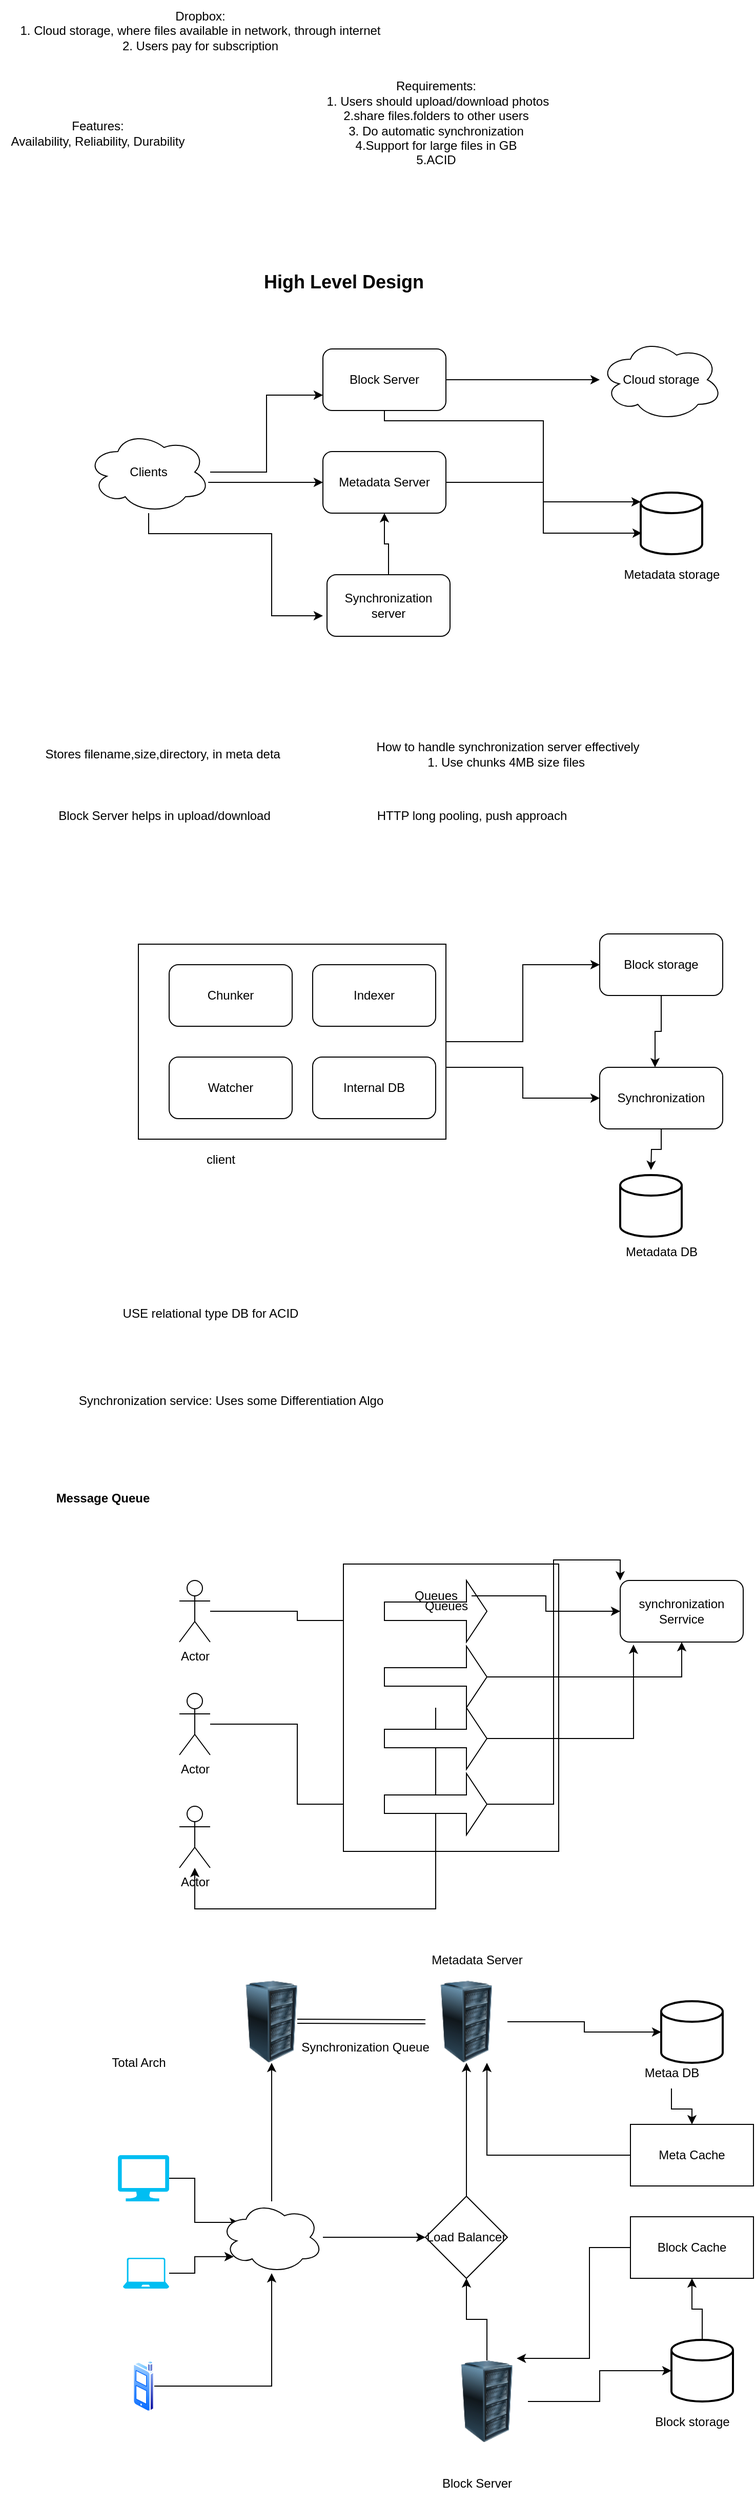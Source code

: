 <mxfile version="21.1.7" type="device">
  <diagram name="Page-1" id="OW8y91haSbETil4SKcpS">
    <mxGraphModel dx="1026" dy="686" grid="1" gridSize="10" guides="1" tooltips="1" connect="1" arrows="1" fold="1" page="1" pageScale="1" pageWidth="827" pageHeight="1169" math="0" shadow="0">
      <root>
        <mxCell id="0" />
        <mxCell id="1" parent="0" />
        <mxCell id="sor08i8SqQmM2v9-lG7f-1" value="Dropbox:&lt;br&gt;1. Cloud storage, where files available in network, through internet&lt;br&gt;2. Users pay for subscription" style="text;html=1;align=center;verticalAlign=middle;resizable=0;points=[];autosize=1;strokeColor=none;fillColor=none;" vertex="1" parent="1">
          <mxGeometry x="40" y="90" width="380" height="60" as="geometry" />
        </mxCell>
        <mxCell id="sor08i8SqQmM2v9-lG7f-2" value="Features:&lt;br&gt;Availability, Reliability, Durability" style="text;html=1;align=center;verticalAlign=middle;resizable=0;points=[];autosize=1;strokeColor=none;fillColor=none;" vertex="1" parent="1">
          <mxGeometry x="35" y="200" width="190" height="40" as="geometry" />
        </mxCell>
        <mxCell id="sor08i8SqQmM2v9-lG7f-3" value="Requirements:&lt;br&gt;&lt;span style=&quot;white-space: pre;&quot;&gt;	&lt;/span&gt;1. Users should upload/download photos&lt;br&gt;2.share files.folders to other users&lt;br&gt;3. Do automatic synchronization&lt;br&gt;4.Support for large files in GB&lt;br&gt;5.ACID" style="text;html=1;align=center;verticalAlign=middle;resizable=0;points=[];autosize=1;strokeColor=none;fillColor=none;" vertex="1" parent="1">
          <mxGeometry x="325" y="160" width="270" height="100" as="geometry" />
        </mxCell>
        <mxCell id="sor08i8SqQmM2v9-lG7f-4" value="&lt;b&gt;&lt;font style=&quot;font-size: 18px;&quot;&gt;High Level Design&lt;/font&gt;&lt;/b&gt;" style="text;html=1;align=center;verticalAlign=middle;resizable=0;points=[];autosize=1;strokeColor=none;fillColor=none;" vertex="1" parent="1">
          <mxGeometry x="280" y="345" width="180" height="40" as="geometry" />
        </mxCell>
        <mxCell id="sor08i8SqQmM2v9-lG7f-10" style="edgeStyle=orthogonalEdgeStyle;rounded=0;orthogonalLoop=1;jettySize=auto;html=1;entryX=0;entryY=0.75;entryDx=0;entryDy=0;" edge="1" parent="1" source="sor08i8SqQmM2v9-lG7f-5" target="sor08i8SqQmM2v9-lG7f-6">
          <mxGeometry relative="1" as="geometry" />
        </mxCell>
        <mxCell id="sor08i8SqQmM2v9-lG7f-11" style="edgeStyle=orthogonalEdgeStyle;rounded=0;orthogonalLoop=1;jettySize=auto;html=1;entryX=0;entryY=0.5;entryDx=0;entryDy=0;" edge="1" parent="1" source="sor08i8SqQmM2v9-lG7f-5" target="sor08i8SqQmM2v9-lG7f-7">
          <mxGeometry relative="1" as="geometry">
            <Array as="points">
              <mxPoint x="260" y="560" />
              <mxPoint x="260" y="560" />
            </Array>
          </mxGeometry>
        </mxCell>
        <mxCell id="sor08i8SqQmM2v9-lG7f-12" style="edgeStyle=orthogonalEdgeStyle;rounded=0;orthogonalLoop=1;jettySize=auto;html=1;" edge="1" parent="1" source="sor08i8SqQmM2v9-lG7f-5">
          <mxGeometry relative="1" as="geometry">
            <mxPoint x="350" y="690" as="targetPoint" />
            <Array as="points">
              <mxPoint x="180" y="610" />
              <mxPoint x="300" y="610" />
              <mxPoint x="300" y="690" />
            </Array>
          </mxGeometry>
        </mxCell>
        <mxCell id="sor08i8SqQmM2v9-lG7f-5" value="Clients" style="ellipse;shape=cloud;whiteSpace=wrap;html=1;" vertex="1" parent="1">
          <mxGeometry x="120" y="510" width="120" height="80" as="geometry" />
        </mxCell>
        <mxCell id="sor08i8SqQmM2v9-lG7f-15" style="edgeStyle=orthogonalEdgeStyle;rounded=0;orthogonalLoop=1;jettySize=auto;html=1;" edge="1" parent="1" source="sor08i8SqQmM2v9-lG7f-6" target="sor08i8SqQmM2v9-lG7f-9">
          <mxGeometry relative="1" as="geometry" />
        </mxCell>
        <mxCell id="sor08i8SqQmM2v9-lG7f-16" style="edgeStyle=orthogonalEdgeStyle;rounded=0;orthogonalLoop=1;jettySize=auto;html=1;entryX=0.017;entryY=0.658;entryDx=0;entryDy=0;entryPerimeter=0;" edge="1" parent="1" source="sor08i8SqQmM2v9-lG7f-6" target="sor08i8SqQmM2v9-lG7f-14">
          <mxGeometry relative="1" as="geometry">
            <Array as="points">
              <mxPoint x="410" y="500" />
              <mxPoint x="565" y="500" />
              <mxPoint x="565" y="610" />
            </Array>
          </mxGeometry>
        </mxCell>
        <mxCell id="sor08i8SqQmM2v9-lG7f-6" value="Block Server" style="rounded=1;whiteSpace=wrap;html=1;" vertex="1" parent="1">
          <mxGeometry x="350" y="430" width="120" height="60" as="geometry" />
        </mxCell>
        <mxCell id="sor08i8SqQmM2v9-lG7f-17" style="edgeStyle=orthogonalEdgeStyle;rounded=0;orthogonalLoop=1;jettySize=auto;html=1;entryX=0;entryY=0.15;entryDx=0;entryDy=0;entryPerimeter=0;" edge="1" parent="1" source="sor08i8SqQmM2v9-lG7f-7" target="sor08i8SqQmM2v9-lG7f-14">
          <mxGeometry relative="1" as="geometry" />
        </mxCell>
        <mxCell id="sor08i8SqQmM2v9-lG7f-7" value="Metadata Server" style="rounded=1;whiteSpace=wrap;html=1;" vertex="1" parent="1">
          <mxGeometry x="350" y="530" width="120" height="60" as="geometry" />
        </mxCell>
        <mxCell id="sor08i8SqQmM2v9-lG7f-22" style="edgeStyle=orthogonalEdgeStyle;rounded=0;orthogonalLoop=1;jettySize=auto;html=1;entryX=0.5;entryY=1;entryDx=0;entryDy=0;" edge="1" parent="1" source="sor08i8SqQmM2v9-lG7f-8" target="sor08i8SqQmM2v9-lG7f-7">
          <mxGeometry relative="1" as="geometry" />
        </mxCell>
        <mxCell id="sor08i8SqQmM2v9-lG7f-8" value="Synchronization server" style="rounded=1;whiteSpace=wrap;html=1;" vertex="1" parent="1">
          <mxGeometry x="354" y="650" width="120" height="60" as="geometry" />
        </mxCell>
        <mxCell id="sor08i8SqQmM2v9-lG7f-9" value="Cloud storage" style="ellipse;shape=cloud;whiteSpace=wrap;html=1;" vertex="1" parent="1">
          <mxGeometry x="620" y="420" width="120" height="80" as="geometry" />
        </mxCell>
        <mxCell id="sor08i8SqQmM2v9-lG7f-14" value="" style="strokeWidth=2;html=1;shape=mxgraph.flowchart.database;whiteSpace=wrap;" vertex="1" parent="1">
          <mxGeometry x="660" y="570" width="60" height="60" as="geometry" />
        </mxCell>
        <mxCell id="sor08i8SqQmM2v9-lG7f-18" value="Stores filename,size,directory, in meta deta&amp;nbsp;" style="text;html=1;align=center;verticalAlign=middle;resizable=0;points=[];autosize=1;strokeColor=none;fillColor=none;" vertex="1" parent="1">
          <mxGeometry x="65" y="810" width="260" height="30" as="geometry" />
        </mxCell>
        <mxCell id="sor08i8SqQmM2v9-lG7f-19" value="Block Server helps in upload/download" style="text;html=1;align=center;verticalAlign=middle;resizable=0;points=[];autosize=1;strokeColor=none;fillColor=none;" vertex="1" parent="1">
          <mxGeometry x="80" y="870" width="230" height="30" as="geometry" />
        </mxCell>
        <mxCell id="sor08i8SqQmM2v9-lG7f-20" value="Metadata storage" style="text;html=1;align=center;verticalAlign=middle;resizable=0;points=[];autosize=1;strokeColor=none;fillColor=none;" vertex="1" parent="1">
          <mxGeometry x="630" y="635" width="120" height="30" as="geometry" />
        </mxCell>
        <mxCell id="sor08i8SqQmM2v9-lG7f-21" value="How to handle synchronization server effectively&lt;br&gt;1. Use chunks 4MB size files&amp;nbsp;" style="text;html=1;align=center;verticalAlign=middle;resizable=0;points=[];autosize=1;strokeColor=none;fillColor=none;" vertex="1" parent="1">
          <mxGeometry x="390" y="805" width="280" height="40" as="geometry" />
        </mxCell>
        <mxCell id="sor08i8SqQmM2v9-lG7f-23" value="HTTP long pooling, push approach" style="text;html=1;align=center;verticalAlign=middle;resizable=0;points=[];autosize=1;strokeColor=none;fillColor=none;" vertex="1" parent="1">
          <mxGeometry x="390" y="870" width="210" height="30" as="geometry" />
        </mxCell>
        <mxCell id="sor08i8SqQmM2v9-lG7f-37" style="edgeStyle=orthogonalEdgeStyle;rounded=0;orthogonalLoop=1;jettySize=auto;html=1;entryX=0;entryY=0.5;entryDx=0;entryDy=0;" edge="1" parent="1" source="sor08i8SqQmM2v9-lG7f-24" target="sor08i8SqQmM2v9-lG7f-31">
          <mxGeometry relative="1" as="geometry" />
        </mxCell>
        <mxCell id="sor08i8SqQmM2v9-lG7f-38" style="edgeStyle=orthogonalEdgeStyle;rounded=0;orthogonalLoop=1;jettySize=auto;html=1;entryX=0;entryY=0.5;entryDx=0;entryDy=0;" edge="1" parent="1" source="sor08i8SqQmM2v9-lG7f-24" target="sor08i8SqQmM2v9-lG7f-32">
          <mxGeometry relative="1" as="geometry">
            <Array as="points">
              <mxPoint x="545" y="1130" />
              <mxPoint x="545" y="1160" />
            </Array>
          </mxGeometry>
        </mxCell>
        <mxCell id="sor08i8SqQmM2v9-lG7f-24" value="" style="rounded=0;whiteSpace=wrap;html=1;" vertex="1" parent="1">
          <mxGeometry x="170" y="1010" width="300" height="190" as="geometry" />
        </mxCell>
        <mxCell id="sor08i8SqQmM2v9-lG7f-25" value="Chunker" style="rounded=1;whiteSpace=wrap;html=1;" vertex="1" parent="1">
          <mxGeometry x="200" y="1030" width="120" height="60" as="geometry" />
        </mxCell>
        <mxCell id="sor08i8SqQmM2v9-lG7f-26" value="Watcher" style="rounded=1;whiteSpace=wrap;html=1;" vertex="1" parent="1">
          <mxGeometry x="200" y="1120" width="120" height="60" as="geometry" />
        </mxCell>
        <mxCell id="sor08i8SqQmM2v9-lG7f-28" value="Indexer" style="rounded=1;whiteSpace=wrap;html=1;" vertex="1" parent="1">
          <mxGeometry x="340" y="1030" width="120" height="60" as="geometry" />
        </mxCell>
        <mxCell id="sor08i8SqQmM2v9-lG7f-29" value="Internal DB" style="rounded=1;whiteSpace=wrap;html=1;" vertex="1" parent="1">
          <mxGeometry x="340" y="1120" width="120" height="60" as="geometry" />
        </mxCell>
        <mxCell id="sor08i8SqQmM2v9-lG7f-30" value="client" style="text;html=1;align=center;verticalAlign=middle;resizable=0;points=[];autosize=1;strokeColor=none;fillColor=none;" vertex="1" parent="1">
          <mxGeometry x="225" y="1205" width="50" height="30" as="geometry" />
        </mxCell>
        <mxCell id="sor08i8SqQmM2v9-lG7f-36" style="edgeStyle=orthogonalEdgeStyle;rounded=0;orthogonalLoop=1;jettySize=auto;html=1;entryX=0.45;entryY=0;entryDx=0;entryDy=0;entryPerimeter=0;" edge="1" parent="1" source="sor08i8SqQmM2v9-lG7f-31" target="sor08i8SqQmM2v9-lG7f-32">
          <mxGeometry relative="1" as="geometry" />
        </mxCell>
        <mxCell id="sor08i8SqQmM2v9-lG7f-31" value="Block storage" style="rounded=1;whiteSpace=wrap;html=1;" vertex="1" parent="1">
          <mxGeometry x="620" y="1000" width="120" height="60" as="geometry" />
        </mxCell>
        <mxCell id="sor08i8SqQmM2v9-lG7f-35" style="edgeStyle=orthogonalEdgeStyle;rounded=0;orthogonalLoop=1;jettySize=auto;html=1;" edge="1" parent="1" source="sor08i8SqQmM2v9-lG7f-32">
          <mxGeometry relative="1" as="geometry">
            <mxPoint x="670" y="1230" as="targetPoint" />
          </mxGeometry>
        </mxCell>
        <mxCell id="sor08i8SqQmM2v9-lG7f-32" value="Synchronization" style="rounded=1;whiteSpace=wrap;html=1;" vertex="1" parent="1">
          <mxGeometry x="620" y="1130" width="120" height="60" as="geometry" />
        </mxCell>
        <mxCell id="sor08i8SqQmM2v9-lG7f-33" value="" style="strokeWidth=2;html=1;shape=mxgraph.flowchart.database;whiteSpace=wrap;" vertex="1" parent="1">
          <mxGeometry x="640" y="1235" width="60" height="60" as="geometry" />
        </mxCell>
        <mxCell id="sor08i8SqQmM2v9-lG7f-34" value="Metadata DB" style="text;html=1;align=center;verticalAlign=middle;resizable=0;points=[];autosize=1;strokeColor=none;fillColor=none;" vertex="1" parent="1">
          <mxGeometry x="635" y="1295" width="90" height="30" as="geometry" />
        </mxCell>
        <mxCell id="sor08i8SqQmM2v9-lG7f-39" value="USE relational type DB for ACID" style="text;html=1;align=center;verticalAlign=middle;resizable=0;points=[];autosize=1;strokeColor=none;fillColor=none;" vertex="1" parent="1">
          <mxGeometry x="145" y="1355" width="190" height="30" as="geometry" />
        </mxCell>
        <mxCell id="sor08i8SqQmM2v9-lG7f-40" value="Synchronization service: Uses some Differentiation Algo" style="text;html=1;align=center;verticalAlign=middle;resizable=0;points=[];autosize=1;strokeColor=none;fillColor=none;" vertex="1" parent="1">
          <mxGeometry x="100" y="1440" width="320" height="30" as="geometry" />
        </mxCell>
        <mxCell id="sor08i8SqQmM2v9-lG7f-41" value="&lt;b&gt;Message Queue&lt;/b&gt;" style="text;html=1;align=center;verticalAlign=middle;resizable=0;points=[];autosize=1;strokeColor=none;fillColor=none;" vertex="1" parent="1">
          <mxGeometry x="80" y="1535" width="110" height="30" as="geometry" />
        </mxCell>
        <mxCell id="sor08i8SqQmM2v9-lG7f-43" value="Actor" style="shape=umlActor;verticalLabelPosition=bottom;verticalAlign=top;html=1;outlineConnect=0;" vertex="1" parent="1">
          <mxGeometry x="210" y="1850" width="30" height="60" as="geometry" />
        </mxCell>
        <mxCell id="sor08i8SqQmM2v9-lG7f-62" style="edgeStyle=orthogonalEdgeStyle;rounded=0;orthogonalLoop=1;jettySize=auto;html=1;entryX=0;entryY=0.5;entryDx=0;entryDy=0;entryPerimeter=0;" edge="1" parent="1" source="sor08i8SqQmM2v9-lG7f-44" target="sor08i8SqQmM2v9-lG7f-58">
          <mxGeometry relative="1" as="geometry" />
        </mxCell>
        <mxCell id="sor08i8SqQmM2v9-lG7f-44" value="Actor" style="shape=umlActor;verticalLabelPosition=bottom;verticalAlign=top;html=1;outlineConnect=0;" vertex="1" parent="1">
          <mxGeometry x="210" y="1740" width="30" height="60" as="geometry" />
        </mxCell>
        <mxCell id="sor08i8SqQmM2v9-lG7f-60" style="edgeStyle=orthogonalEdgeStyle;rounded=0;orthogonalLoop=1;jettySize=auto;html=1;entryX=0;entryY=0;entryDx=0;entryDy=39;entryPerimeter=0;" edge="1" parent="1" source="sor08i8SqQmM2v9-lG7f-45" target="sor08i8SqQmM2v9-lG7f-55">
          <mxGeometry relative="1" as="geometry" />
        </mxCell>
        <mxCell id="sor08i8SqQmM2v9-lG7f-45" value="Actor" style="shape=umlActor;verticalLabelPosition=bottom;verticalAlign=top;html=1;outlineConnect=0;" vertex="1" parent="1">
          <mxGeometry x="210" y="1630" width="30" height="60" as="geometry" />
        </mxCell>
        <mxCell id="sor08i8SqQmM2v9-lG7f-50" value="" style="rounded=0;whiteSpace=wrap;html=1;" vertex="1" parent="1">
          <mxGeometry x="370" y="1614" width="210" height="280" as="geometry" />
        </mxCell>
        <mxCell id="sor08i8SqQmM2v9-lG7f-99" style="edgeStyle=orthogonalEdgeStyle;rounded=0;orthogonalLoop=1;jettySize=auto;html=1;entryX=0.5;entryY=1;entryDx=0;entryDy=0;" edge="1" parent="1" source="sor08i8SqQmM2v9-lG7f-53" target="sor08i8SqQmM2v9-lG7f-98">
          <mxGeometry relative="1" as="geometry" />
        </mxCell>
        <mxCell id="sor08i8SqQmM2v9-lG7f-53" value="" style="strokeWidth=2;html=1;shape=mxgraph.flowchart.database;whiteSpace=wrap;" vertex="1" parent="1">
          <mxGeometry x="690" y="2370" width="60" height="60" as="geometry" />
        </mxCell>
        <mxCell id="sor08i8SqQmM2v9-lG7f-54" value="synchronization Serrvice" style="rounded=1;whiteSpace=wrap;html=1;" vertex="1" parent="1">
          <mxGeometry x="640" y="1630" width="120" height="60" as="geometry" />
        </mxCell>
        <mxCell id="sor08i8SqQmM2v9-lG7f-55" value="" style="shape=singleArrow;whiteSpace=wrap;html=1;" vertex="1" parent="1">
          <mxGeometry x="410" y="1630" width="100" height="60" as="geometry" />
        </mxCell>
        <mxCell id="sor08i8SqQmM2v9-lG7f-61" style="edgeStyle=orthogonalEdgeStyle;rounded=0;orthogonalLoop=1;jettySize=auto;html=1;" edge="1" parent="1" source="sor08i8SqQmM2v9-lG7f-56" target="sor08i8SqQmM2v9-lG7f-43">
          <mxGeometry relative="1" as="geometry">
            <Array as="points">
              <mxPoint x="460" y="1950" />
              <mxPoint x="225" y="1950" />
            </Array>
          </mxGeometry>
        </mxCell>
        <mxCell id="sor08i8SqQmM2v9-lG7f-64" style="edgeStyle=orthogonalEdgeStyle;rounded=0;orthogonalLoop=1;jettySize=auto;html=1;" edge="1" parent="1" source="sor08i8SqQmM2v9-lG7f-56" target="sor08i8SqQmM2v9-lG7f-54">
          <mxGeometry relative="1" as="geometry" />
        </mxCell>
        <mxCell id="sor08i8SqQmM2v9-lG7f-56" value="" style="shape=singleArrow;whiteSpace=wrap;html=1;" vertex="1" parent="1">
          <mxGeometry x="410" y="1694" width="100" height="60" as="geometry" />
        </mxCell>
        <mxCell id="sor08i8SqQmM2v9-lG7f-66" style="edgeStyle=orthogonalEdgeStyle;rounded=0;orthogonalLoop=1;jettySize=auto;html=1;entryX=0.108;entryY=1.042;entryDx=0;entryDy=0;entryPerimeter=0;" edge="1" parent="1" source="sor08i8SqQmM2v9-lG7f-57" target="sor08i8SqQmM2v9-lG7f-54">
          <mxGeometry relative="1" as="geometry" />
        </mxCell>
        <mxCell id="sor08i8SqQmM2v9-lG7f-57" value="" style="shape=singleArrow;whiteSpace=wrap;html=1;" vertex="1" parent="1">
          <mxGeometry x="410" y="1754" width="100" height="60" as="geometry" />
        </mxCell>
        <mxCell id="sor08i8SqQmM2v9-lG7f-67" style="edgeStyle=orthogonalEdgeStyle;rounded=0;orthogonalLoop=1;jettySize=auto;html=1;entryX=0;entryY=0;entryDx=0;entryDy=0;" edge="1" parent="1" source="sor08i8SqQmM2v9-lG7f-58" target="sor08i8SqQmM2v9-lG7f-54">
          <mxGeometry relative="1" as="geometry" />
        </mxCell>
        <mxCell id="sor08i8SqQmM2v9-lG7f-58" value="" style="shape=singleArrow;whiteSpace=wrap;html=1;" vertex="1" parent="1">
          <mxGeometry x="410" y="1818" width="100" height="60" as="geometry" />
        </mxCell>
        <mxCell id="sor08i8SqQmM2v9-lG7f-63" style="edgeStyle=orthogonalEdgeStyle;rounded=0;orthogonalLoop=1;jettySize=auto;html=1;" edge="1" parent="1" source="sor08i8SqQmM2v9-lG7f-59" target="sor08i8SqQmM2v9-lG7f-54">
          <mxGeometry relative="1" as="geometry" />
        </mxCell>
        <mxCell id="sor08i8SqQmM2v9-lG7f-59" value="Queues" style="text;html=1;align=center;verticalAlign=middle;resizable=0;points=[];autosize=1;strokeColor=none;fillColor=none;" vertex="1" parent="1">
          <mxGeometry x="425" y="1630" width="70" height="30" as="geometry" />
        </mxCell>
        <mxCell id="sor08i8SqQmM2v9-lG7f-68" value="Total Arch" style="text;html=1;align=center;verticalAlign=middle;resizable=0;points=[];autosize=1;strokeColor=none;fillColor=none;" vertex="1" parent="1">
          <mxGeometry x="130" y="2085" width="80" height="30" as="geometry" />
        </mxCell>
        <mxCell id="sor08i8SqQmM2v9-lG7f-78" style="edgeStyle=orthogonalEdgeStyle;rounded=0;orthogonalLoop=1;jettySize=auto;html=1;entryX=0.18;entryY=0.293;entryDx=0;entryDy=0;entryPerimeter=0;" edge="1" parent="1" source="sor08i8SqQmM2v9-lG7f-69" target="sor08i8SqQmM2v9-lG7f-73">
          <mxGeometry relative="1" as="geometry" />
        </mxCell>
        <mxCell id="sor08i8SqQmM2v9-lG7f-69" value="" style="verticalLabelPosition=bottom;html=1;verticalAlign=top;align=center;strokeColor=none;fillColor=#00BEF2;shape=mxgraph.azure.computer;pointerEvents=1;" vertex="1" parent="1">
          <mxGeometry x="150" y="2190" width="50" height="45" as="geometry" />
        </mxCell>
        <mxCell id="sor08i8SqQmM2v9-lG7f-77" style="edgeStyle=orthogonalEdgeStyle;rounded=0;orthogonalLoop=1;jettySize=auto;html=1;entryX=0.13;entryY=0.77;entryDx=0;entryDy=0;entryPerimeter=0;" edge="1" parent="1" source="sor08i8SqQmM2v9-lG7f-70" target="sor08i8SqQmM2v9-lG7f-73">
          <mxGeometry relative="1" as="geometry" />
        </mxCell>
        <mxCell id="sor08i8SqQmM2v9-lG7f-70" value="" style="verticalLabelPosition=bottom;html=1;verticalAlign=top;align=center;strokeColor=none;fillColor=#00BEF2;shape=mxgraph.azure.laptop;pointerEvents=1;" vertex="1" parent="1">
          <mxGeometry x="155" y="2290" width="45" height="30" as="geometry" />
        </mxCell>
        <mxCell id="sor08i8SqQmM2v9-lG7f-79" style="edgeStyle=orthogonalEdgeStyle;rounded=0;orthogonalLoop=1;jettySize=auto;html=1;" edge="1" parent="1" source="sor08i8SqQmM2v9-lG7f-71" target="sor08i8SqQmM2v9-lG7f-73">
          <mxGeometry relative="1" as="geometry" />
        </mxCell>
        <mxCell id="sor08i8SqQmM2v9-lG7f-71" value="" style="image;aspect=fixed;perimeter=ellipsePerimeter;html=1;align=center;shadow=0;dashed=0;spacingTop=3;image=img/lib/active_directory/cell_phone.svg;" vertex="1" parent="1">
          <mxGeometry x="164.5" y="2390" width="21" height="50" as="geometry" />
        </mxCell>
        <mxCell id="sor08i8SqQmM2v9-lG7f-75" style="edgeStyle=orthogonalEdgeStyle;rounded=0;orthogonalLoop=1;jettySize=auto;html=1;entryX=0.5;entryY=1;entryDx=0;entryDy=0;" edge="1" parent="1" source="sor08i8SqQmM2v9-lG7f-73" target="sor08i8SqQmM2v9-lG7f-74">
          <mxGeometry relative="1" as="geometry" />
        </mxCell>
        <mxCell id="sor08i8SqQmM2v9-lG7f-81" style="edgeStyle=orthogonalEdgeStyle;rounded=0;orthogonalLoop=1;jettySize=auto;html=1;entryX=0;entryY=0.5;entryDx=0;entryDy=0;" edge="1" parent="1" source="sor08i8SqQmM2v9-lG7f-73" target="sor08i8SqQmM2v9-lG7f-80">
          <mxGeometry relative="1" as="geometry" />
        </mxCell>
        <mxCell id="sor08i8SqQmM2v9-lG7f-73" value="" style="ellipse;shape=cloud;whiteSpace=wrap;html=1;" vertex="1" parent="1">
          <mxGeometry x="250" y="2235" width="100" height="70" as="geometry" />
        </mxCell>
        <mxCell id="sor08i8SqQmM2v9-lG7f-74" value="" style="image;html=1;image=img/lib/clip_art/computers/Server_Rack_128x128.png" vertex="1" parent="1">
          <mxGeometry x="260" y="2020" width="80" height="80" as="geometry" />
        </mxCell>
        <mxCell id="sor08i8SqQmM2v9-lG7f-86" style="edgeStyle=orthogonalEdgeStyle;rounded=0;orthogonalLoop=1;jettySize=auto;html=1;entryX=0.5;entryY=1;entryDx=0;entryDy=0;" edge="1" parent="1" source="sor08i8SqQmM2v9-lG7f-80" target="sor08i8SqQmM2v9-lG7f-85">
          <mxGeometry relative="1" as="geometry" />
        </mxCell>
        <mxCell id="sor08i8SqQmM2v9-lG7f-80" value="Load Balancer" style="rhombus;whiteSpace=wrap;html=1;" vertex="1" parent="1">
          <mxGeometry x="450" y="2230" width="80" height="80" as="geometry" />
        </mxCell>
        <mxCell id="sor08i8SqQmM2v9-lG7f-84" style="edgeStyle=orthogonalEdgeStyle;rounded=0;orthogonalLoop=1;jettySize=auto;html=1;entryX=0.5;entryY=1;entryDx=0;entryDy=0;" edge="1" parent="1" source="sor08i8SqQmM2v9-lG7f-82" target="sor08i8SqQmM2v9-lG7f-80">
          <mxGeometry relative="1" as="geometry" />
        </mxCell>
        <mxCell id="sor08i8SqQmM2v9-lG7f-93" style="edgeStyle=orthogonalEdgeStyle;rounded=0;orthogonalLoop=1;jettySize=auto;html=1;" edge="1" parent="1" source="sor08i8SqQmM2v9-lG7f-82" target="sor08i8SqQmM2v9-lG7f-53">
          <mxGeometry relative="1" as="geometry" />
        </mxCell>
        <mxCell id="sor08i8SqQmM2v9-lG7f-82" value="" style="image;html=1;image=img/lib/clip_art/computers/Server_Rack_128x128.png" vertex="1" parent="1">
          <mxGeometry x="470" y="2390" width="80" height="80" as="geometry" />
        </mxCell>
        <mxCell id="sor08i8SqQmM2v9-lG7f-83" value="Block Server" style="text;html=1;align=center;verticalAlign=middle;resizable=0;points=[];autosize=1;strokeColor=none;fillColor=none;" vertex="1" parent="1">
          <mxGeometry x="455" y="2495" width="90" height="30" as="geometry" />
        </mxCell>
        <mxCell id="sor08i8SqQmM2v9-lG7f-92" style="edgeStyle=orthogonalEdgeStyle;rounded=0;orthogonalLoop=1;jettySize=auto;html=1;entryX=0;entryY=0.5;entryDx=0;entryDy=0;entryPerimeter=0;" edge="1" parent="1" source="sor08i8SqQmM2v9-lG7f-85" target="sor08i8SqQmM2v9-lG7f-90">
          <mxGeometry relative="1" as="geometry" />
        </mxCell>
        <mxCell id="sor08i8SqQmM2v9-lG7f-85" value="" style="image;html=1;image=img/lib/clip_art/computers/Server_Rack_128x128.png" vertex="1" parent="1">
          <mxGeometry x="450" y="2020" width="80" height="80" as="geometry" />
        </mxCell>
        <mxCell id="sor08i8SqQmM2v9-lG7f-87" value="Metadata Server" style="text;html=1;align=center;verticalAlign=middle;resizable=0;points=[];autosize=1;strokeColor=none;fillColor=none;" vertex="1" parent="1">
          <mxGeometry x="445" y="1985" width="110" height="30" as="geometry" />
        </mxCell>
        <mxCell id="sor08i8SqQmM2v9-lG7f-88" value="" style="shape=link;html=1;rounded=0;entryX=0;entryY=0.5;entryDx=0;entryDy=0;" edge="1" parent="1" target="sor08i8SqQmM2v9-lG7f-85">
          <mxGeometry width="100" relative="1" as="geometry">
            <mxPoint x="325" y="2059.5" as="sourcePoint" />
            <mxPoint x="425" y="2059.5" as="targetPoint" />
          </mxGeometry>
        </mxCell>
        <mxCell id="sor08i8SqQmM2v9-lG7f-89" value="Synchronization Queue" style="text;html=1;align=center;verticalAlign=middle;resizable=0;points=[];autosize=1;strokeColor=none;fillColor=none;" vertex="1" parent="1">
          <mxGeometry x="316" y="2070" width="150" height="30" as="geometry" />
        </mxCell>
        <mxCell id="sor08i8SqQmM2v9-lG7f-90" value="" style="strokeWidth=2;html=1;shape=mxgraph.flowchart.database;whiteSpace=wrap;" vertex="1" parent="1">
          <mxGeometry x="680" y="2040" width="60" height="60" as="geometry" />
        </mxCell>
        <mxCell id="sor08i8SqQmM2v9-lG7f-91" value="Queues" style="text;html=1;align=center;verticalAlign=middle;resizable=0;points=[];autosize=1;strokeColor=none;fillColor=none;" vertex="1" parent="1">
          <mxGeometry x="435" y="1640" width="70" height="30" as="geometry" />
        </mxCell>
        <mxCell id="sor08i8SqQmM2v9-lG7f-94" value="Block storage" style="text;html=1;align=center;verticalAlign=middle;resizable=0;points=[];autosize=1;strokeColor=none;fillColor=none;" vertex="1" parent="1">
          <mxGeometry x="660" y="2435" width="100" height="30" as="geometry" />
        </mxCell>
        <mxCell id="sor08i8SqQmM2v9-lG7f-101" value="" style="edgeStyle=orthogonalEdgeStyle;rounded=0;orthogonalLoop=1;jettySize=auto;html=1;" edge="1" parent="1" source="sor08i8SqQmM2v9-lG7f-95" target="sor08i8SqQmM2v9-lG7f-97">
          <mxGeometry relative="1" as="geometry" />
        </mxCell>
        <mxCell id="sor08i8SqQmM2v9-lG7f-95" value="Metaa DB" style="text;html=1;align=center;verticalAlign=middle;resizable=0;points=[];autosize=1;strokeColor=none;fillColor=none;" vertex="1" parent="1">
          <mxGeometry x="650" y="2095" width="80" height="30" as="geometry" />
        </mxCell>
        <mxCell id="sor08i8SqQmM2v9-lG7f-102" style="edgeStyle=orthogonalEdgeStyle;rounded=0;orthogonalLoop=1;jettySize=auto;html=1;" edge="1" parent="1" source="sor08i8SqQmM2v9-lG7f-97" target="sor08i8SqQmM2v9-lG7f-85">
          <mxGeometry relative="1" as="geometry">
            <Array as="points">
              <mxPoint x="510" y="2190" />
            </Array>
          </mxGeometry>
        </mxCell>
        <mxCell id="sor08i8SqQmM2v9-lG7f-97" value="Meta Cache" style="rounded=0;whiteSpace=wrap;html=1;" vertex="1" parent="1">
          <mxGeometry x="650" y="2160" width="120" height="60" as="geometry" />
        </mxCell>
        <mxCell id="sor08i8SqQmM2v9-lG7f-103" style="edgeStyle=orthogonalEdgeStyle;rounded=0;orthogonalLoop=1;jettySize=auto;html=1;entryX=0.863;entryY=-0.025;entryDx=0;entryDy=0;entryPerimeter=0;" edge="1" parent="1" source="sor08i8SqQmM2v9-lG7f-98" target="sor08i8SqQmM2v9-lG7f-82">
          <mxGeometry relative="1" as="geometry">
            <Array as="points">
              <mxPoint x="610" y="2280" />
              <mxPoint x="610" y="2388" />
            </Array>
          </mxGeometry>
        </mxCell>
        <mxCell id="sor08i8SqQmM2v9-lG7f-98" value="Block Cache" style="rounded=0;whiteSpace=wrap;html=1;" vertex="1" parent="1">
          <mxGeometry x="650" y="2250" width="120" height="60" as="geometry" />
        </mxCell>
      </root>
    </mxGraphModel>
  </diagram>
</mxfile>
